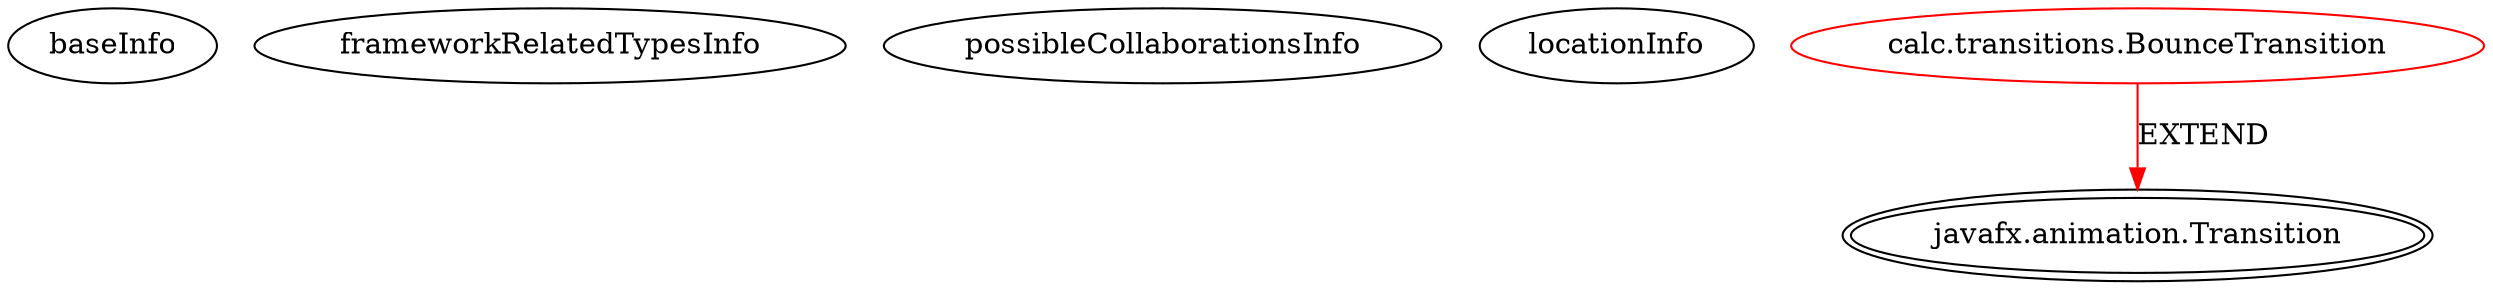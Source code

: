 digraph {
baseInfo[graphId=4770,category="extension_graph",isAnonymous=false,possibleRelation=false]
frameworkRelatedTypesInfo[0="javafx.animation.Transition"]
possibleCollaborationsInfo[]
locationInfo[projectName="witmicko-CalculatorFx",filePath="/witmicko-CalculatorFx/CalculatorFx-master/src/calc/transitions/BounceTransition.java",contextSignature="BounceTransition",graphId="4770"]
0[label="calc.transitions.BounceTransition",vertexType="ROOT_CLIENT_CLASS_DECLARATION",isFrameworkType=false,color=red]
1[label="javafx.animation.Transition",vertexType="FRAMEWORK_CLASS_TYPE",isFrameworkType=true,peripheries=2]
0->1[label="EXTEND",color=red]
}
